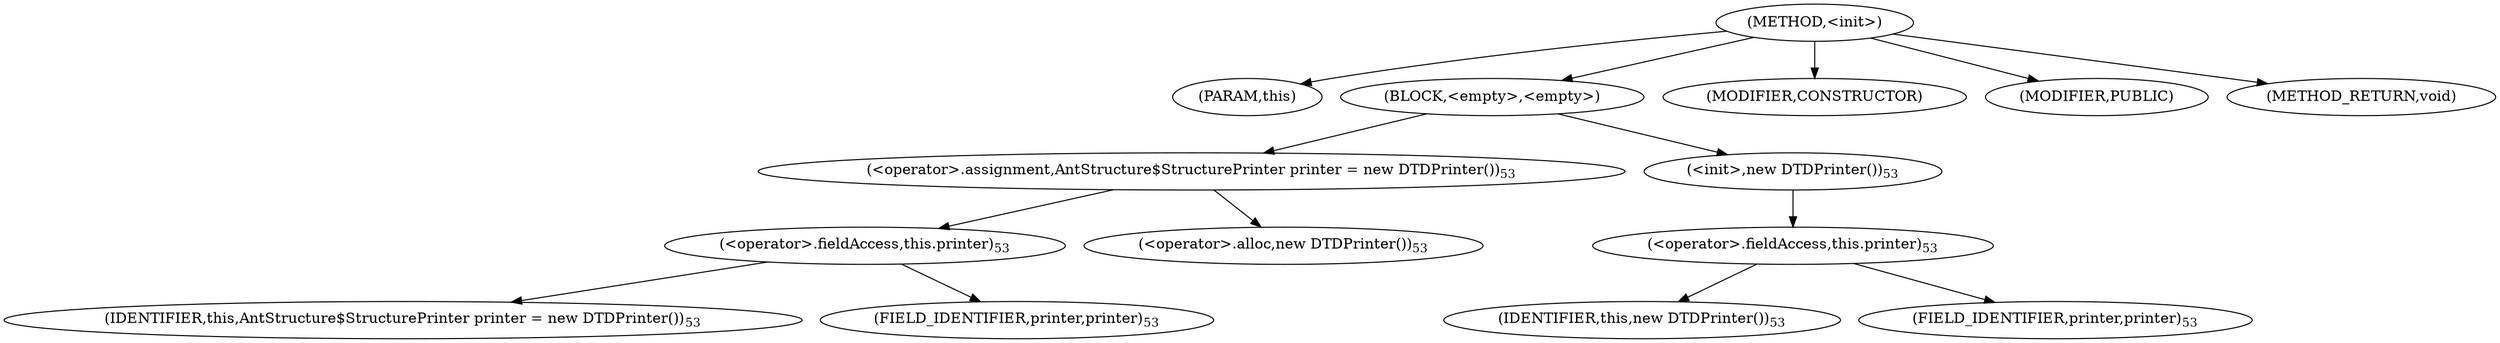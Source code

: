 digraph "&lt;init&gt;" {  
"1178" [label = <(METHOD,&lt;init&gt;)> ]
"1179" [label = <(PARAM,this)> ]
"1180" [label = <(BLOCK,&lt;empty&gt;,&lt;empty&gt;)> ]
"1181" [label = <(&lt;operator&gt;.assignment,AntStructure$StructurePrinter printer = new DTDPrinter())<SUB>53</SUB>> ]
"1182" [label = <(&lt;operator&gt;.fieldAccess,this.printer)<SUB>53</SUB>> ]
"1183" [label = <(IDENTIFIER,this,AntStructure$StructurePrinter printer = new DTDPrinter())<SUB>53</SUB>> ]
"1184" [label = <(FIELD_IDENTIFIER,printer,printer)<SUB>53</SUB>> ]
"1185" [label = <(&lt;operator&gt;.alloc,new DTDPrinter())<SUB>53</SUB>> ]
"1186" [label = <(&lt;init&gt;,new DTDPrinter())<SUB>53</SUB>> ]
"1187" [label = <(&lt;operator&gt;.fieldAccess,this.printer)<SUB>53</SUB>> ]
"1188" [label = <(IDENTIFIER,this,new DTDPrinter())<SUB>53</SUB>> ]
"1189" [label = <(FIELD_IDENTIFIER,printer,printer)<SUB>53</SUB>> ]
"1190" [label = <(MODIFIER,CONSTRUCTOR)> ]
"1191" [label = <(MODIFIER,PUBLIC)> ]
"1192" [label = <(METHOD_RETURN,void)> ]
  "1178" -> "1179" 
  "1178" -> "1180" 
  "1178" -> "1190" 
  "1178" -> "1191" 
  "1178" -> "1192" 
  "1180" -> "1181" 
  "1180" -> "1186" 
  "1181" -> "1182" 
  "1181" -> "1185" 
  "1182" -> "1183" 
  "1182" -> "1184" 
  "1186" -> "1187" 
  "1187" -> "1188" 
  "1187" -> "1189" 
}
